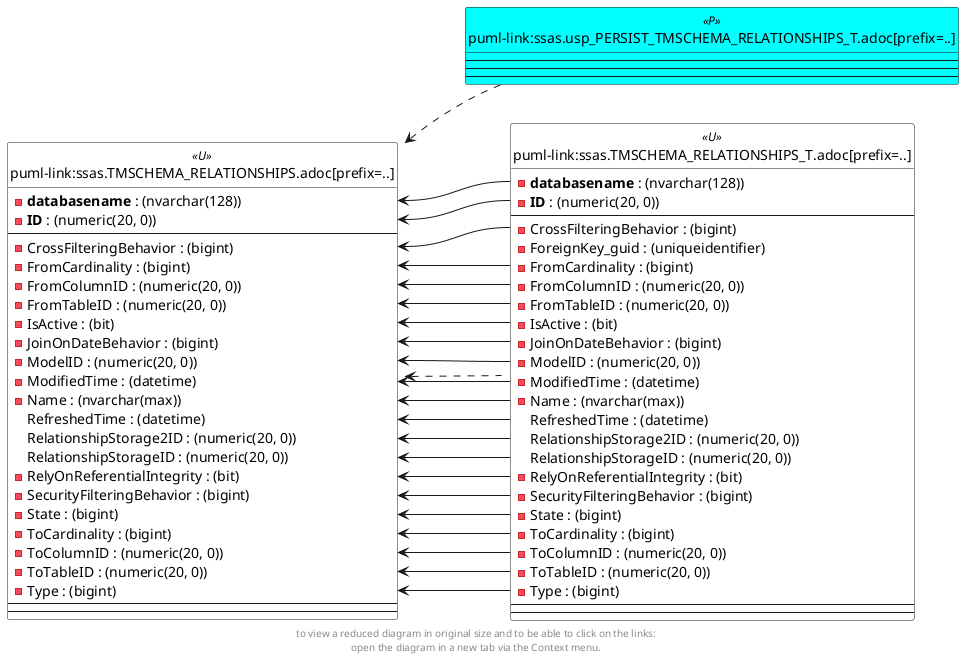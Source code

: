 @startuml
left to right direction
'top to bottom direction
hide circle
'avoide "." issues:
set namespaceSeparator none


skinparam class {
  BackgroundColor White
  BackgroundColor<<FN>> Yellow
  BackgroundColor<<FS>> Yellow
  BackgroundColor<<FT>> LightGray
  BackgroundColor<<IF>> Yellow
  BackgroundColor<<IS>> Yellow
  BackgroundColor<<P>> Aqua
  BackgroundColor<<PC>> Aqua
  BackgroundColor<<SN>> Yellow
  BackgroundColor<<SO>> SlateBlue
  BackgroundColor<<TF>> LightGray
  BackgroundColor<<TR>> Tomato
  BackgroundColor<<U>> White
  BackgroundColor<<V>> WhiteSmoke
  BackgroundColor<<X>> Aqua
}


entity "puml-link:ssas.TMSCHEMA_RELATIONSHIPS.adoc[prefix=..]" as ssas.TMSCHEMA_RELATIONSHIPS << U >> {
  - **databasename** : (nvarchar(128))
  - **ID** : (numeric(20, 0))
  --
  - CrossFilteringBehavior : (bigint)
  - FromCardinality : (bigint)
  - FromColumnID : (numeric(20, 0))
  - FromTableID : (numeric(20, 0))
  - IsActive : (bit)
  - JoinOnDateBehavior : (bigint)
  - ModelID : (numeric(20, 0))
  - ModifiedTime : (datetime)
  - Name : (nvarchar(max))
  RefreshedTime : (datetime)
  RelationshipStorage2ID : (numeric(20, 0))
  RelationshipStorageID : (numeric(20, 0))
  - RelyOnReferentialIntegrity : (bit)
  - SecurityFilteringBehavior : (bigint)
  - State : (bigint)
  - ToCardinality : (bigint)
  - ToColumnID : (numeric(20, 0))
  - ToTableID : (numeric(20, 0))
  - Type : (bigint)
  --
  --
}

entity "puml-link:ssas.TMSCHEMA_RELATIONSHIPS_T.adoc[prefix=..]" as ssas.TMSCHEMA_RELATIONSHIPS_T << U >> {
  - **databasename** : (nvarchar(128))
  - **ID** : (numeric(20, 0))
  --
  - CrossFilteringBehavior : (bigint)
  - ForeignKey_guid : (uniqueidentifier)
  - FromCardinality : (bigint)
  - FromColumnID : (numeric(20, 0))
  - FromTableID : (numeric(20, 0))
  - IsActive : (bit)
  - JoinOnDateBehavior : (bigint)
  - ModelID : (numeric(20, 0))
  - ModifiedTime : (datetime)
  - Name : (nvarchar(max))
  RefreshedTime : (datetime)
  RelationshipStorage2ID : (numeric(20, 0))
  RelationshipStorageID : (numeric(20, 0))
  - RelyOnReferentialIntegrity : (bit)
  - SecurityFilteringBehavior : (bigint)
  - State : (bigint)
  - ToCardinality : (bigint)
  - ToColumnID : (numeric(20, 0))
  - ToTableID : (numeric(20, 0))
  - Type : (bigint)
  --
  --
}

entity "puml-link:ssas.usp_PERSIST_TMSCHEMA_RELATIONSHIPS_T.adoc[prefix=..]" as ssas.usp_PERSIST_TMSCHEMA_RELATIONSHIPS_T << P >> {
  --
  --
  --
}

ssas.TMSCHEMA_RELATIONSHIPS <.. ssas.TMSCHEMA_RELATIONSHIPS_T
ssas.TMSCHEMA_RELATIONSHIPS <.. ssas.usp_PERSIST_TMSCHEMA_RELATIONSHIPS_T
ssas.TMSCHEMA_RELATIONSHIPS::CrossFilteringBehavior <-- ssas.TMSCHEMA_RELATIONSHIPS_T::CrossFilteringBehavior
ssas.TMSCHEMA_RELATIONSHIPS::databasename <-- ssas.TMSCHEMA_RELATIONSHIPS_T::databasename
ssas.TMSCHEMA_RELATIONSHIPS::FromCardinality <-- ssas.TMSCHEMA_RELATIONSHIPS_T::FromCardinality
ssas.TMSCHEMA_RELATIONSHIPS::FromColumnID <-- ssas.TMSCHEMA_RELATIONSHIPS_T::FromColumnID
ssas.TMSCHEMA_RELATIONSHIPS::FromTableID <-- ssas.TMSCHEMA_RELATIONSHIPS_T::FromTableID
ssas.TMSCHEMA_RELATIONSHIPS::ID <-- ssas.TMSCHEMA_RELATIONSHIPS_T::ID
ssas.TMSCHEMA_RELATIONSHIPS::IsActive <-- ssas.TMSCHEMA_RELATIONSHIPS_T::IsActive
ssas.TMSCHEMA_RELATIONSHIPS::JoinOnDateBehavior <-- ssas.TMSCHEMA_RELATIONSHIPS_T::JoinOnDateBehavior
ssas.TMSCHEMA_RELATIONSHIPS::ModelID <-- ssas.TMSCHEMA_RELATIONSHIPS_T::ModelID
ssas.TMSCHEMA_RELATIONSHIPS::ModifiedTime <-- ssas.TMSCHEMA_RELATIONSHIPS_T::ModifiedTime
ssas.TMSCHEMA_RELATIONSHIPS::Name <-- ssas.TMSCHEMA_RELATIONSHIPS_T::Name
ssas.TMSCHEMA_RELATIONSHIPS::RefreshedTime <-- ssas.TMSCHEMA_RELATIONSHIPS_T::RefreshedTime
ssas.TMSCHEMA_RELATIONSHIPS::RelationshipStorage2ID <-- ssas.TMSCHEMA_RELATIONSHIPS_T::RelationshipStorage2ID
ssas.TMSCHEMA_RELATIONSHIPS::RelationshipStorageID <-- ssas.TMSCHEMA_RELATIONSHIPS_T::RelationshipStorageID
ssas.TMSCHEMA_RELATIONSHIPS::RelyOnReferentialIntegrity <-- ssas.TMSCHEMA_RELATIONSHIPS_T::RelyOnReferentialIntegrity
ssas.TMSCHEMA_RELATIONSHIPS::SecurityFilteringBehavior <-- ssas.TMSCHEMA_RELATIONSHIPS_T::SecurityFilteringBehavior
ssas.TMSCHEMA_RELATIONSHIPS::State <-- ssas.TMSCHEMA_RELATIONSHIPS_T::State
ssas.TMSCHEMA_RELATIONSHIPS::ToCardinality <-- ssas.TMSCHEMA_RELATIONSHIPS_T::ToCardinality
ssas.TMSCHEMA_RELATIONSHIPS::ToColumnID <-- ssas.TMSCHEMA_RELATIONSHIPS_T::ToColumnID
ssas.TMSCHEMA_RELATIONSHIPS::ToTableID <-- ssas.TMSCHEMA_RELATIONSHIPS_T::ToTableID
ssas.TMSCHEMA_RELATIONSHIPS::Type <-- ssas.TMSCHEMA_RELATIONSHIPS_T::Type
footer
to view a reduced diagram in original size and to be able to click on the links:
open the diagram in a new tab via the Context menu.
end footer

@enduml

